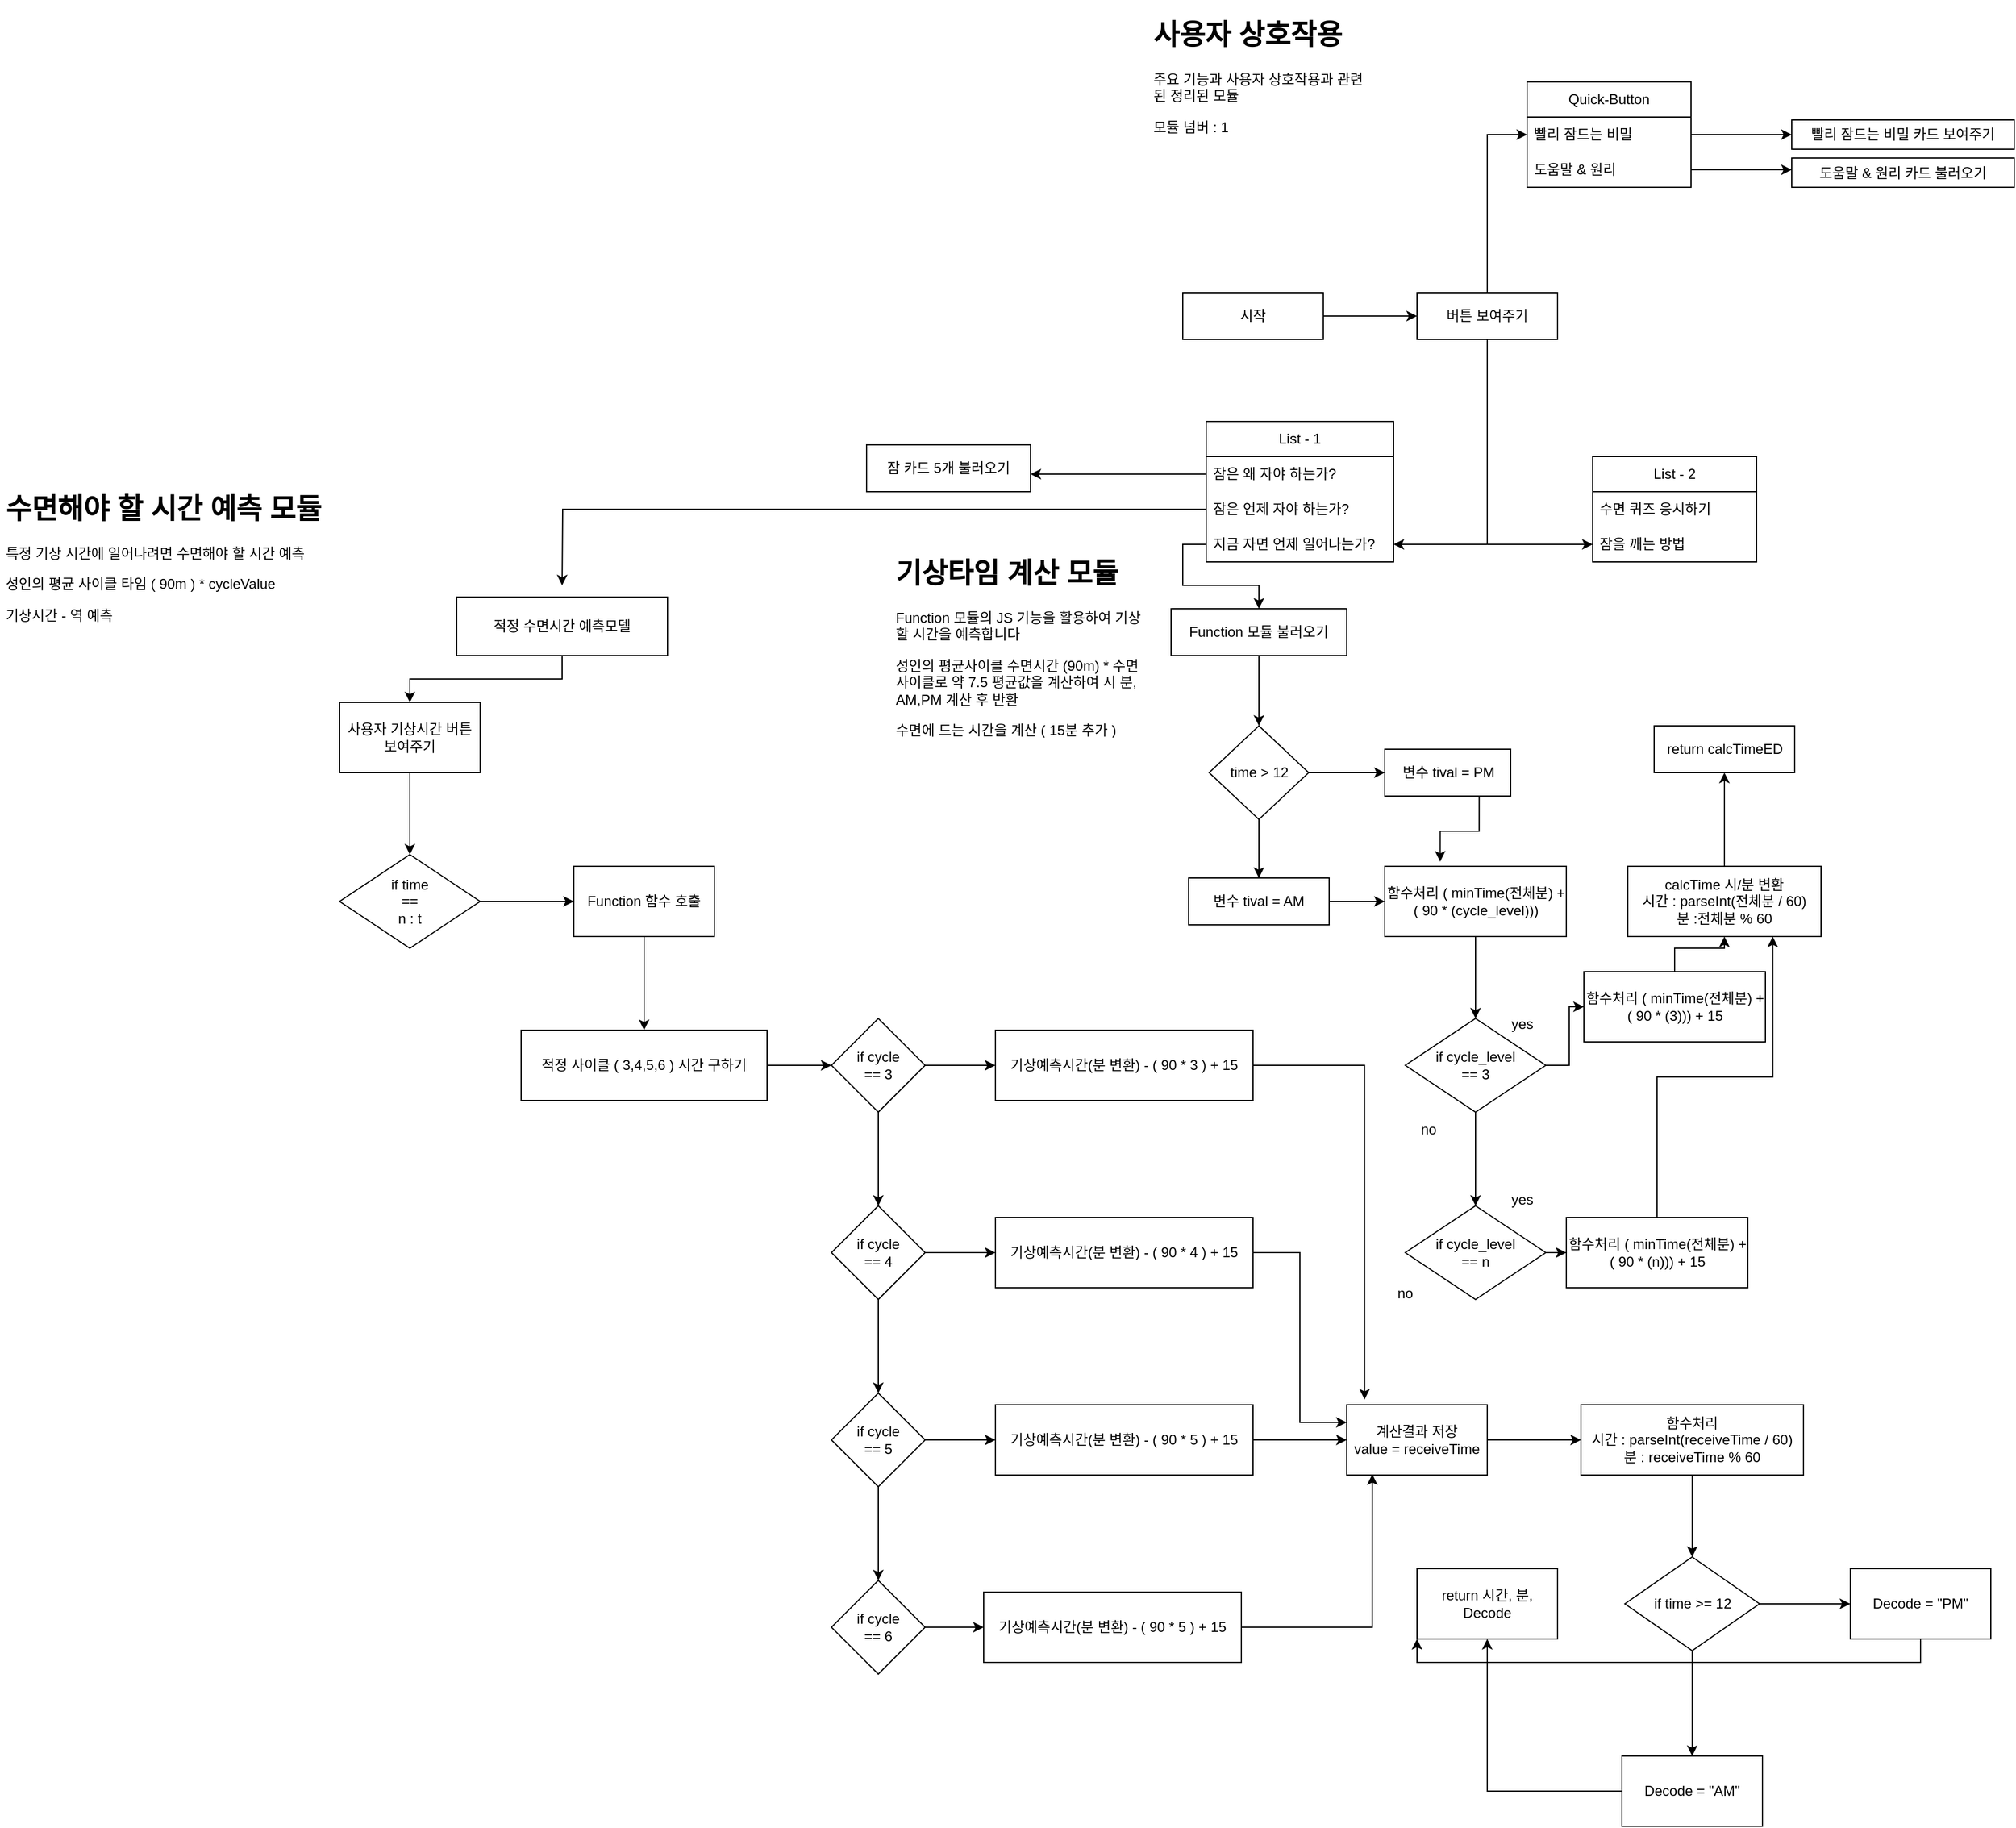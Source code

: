 <mxfile version="21.3.2" type="github">
  <diagram name="페이지-1" id="2TTsLSDMo29BazJem8WV">
    <mxGraphModel dx="3563" dy="984" grid="1" gridSize="10" guides="1" tooltips="1" connect="1" arrows="1" fold="1" page="1" pageScale="1" pageWidth="827" pageHeight="1169" math="0" shadow="0">
      <root>
        <mxCell id="0" />
        <mxCell id="1" parent="0" />
        <mxCell id="8ldgtPWpIAdvo0hesViz-1" value="&lt;h1&gt;사용자 상호작용&lt;/h1&gt;&lt;p&gt;주요 기능과 사용자 상호작용과 관련된 정리된 모듈&lt;/p&gt;&lt;p&gt;모듈 넘버 : 1&lt;/p&gt;" style="text;html=1;strokeColor=none;fillColor=none;spacing=5;spacingTop=-20;whiteSpace=wrap;overflow=hidden;rounded=0;" vertex="1" parent="1">
          <mxGeometry x="20" y="20" width="190" height="120" as="geometry" />
        </mxCell>
        <mxCell id="8ldgtPWpIAdvo0hesViz-25" value="" style="edgeStyle=orthogonalEdgeStyle;rounded=0;orthogonalLoop=1;jettySize=auto;html=1;" edge="1" parent="1" source="8ldgtPWpIAdvo0hesViz-2" target="8ldgtPWpIAdvo0hesViz-24">
          <mxGeometry relative="1" as="geometry" />
        </mxCell>
        <mxCell id="8ldgtPWpIAdvo0hesViz-2" value="시작" style="rounded=0;whiteSpace=wrap;html=1;" vertex="1" parent="1">
          <mxGeometry x="50" y="260" width="120" height="40" as="geometry" />
        </mxCell>
        <mxCell id="8ldgtPWpIAdvo0hesViz-11" value="List - 1" style="swimlane;fontStyle=0;childLayout=stackLayout;horizontal=1;startSize=30;horizontalStack=0;resizeParent=1;resizeParentMax=0;resizeLast=0;collapsible=1;marginBottom=0;whiteSpace=wrap;html=1;" vertex="1" parent="1">
          <mxGeometry x="70" y="370" width="160" height="120" as="geometry" />
        </mxCell>
        <mxCell id="8ldgtPWpIAdvo0hesViz-68" style="edgeStyle=orthogonalEdgeStyle;rounded=0;orthogonalLoop=1;jettySize=auto;html=1;exitX=0;exitY=0.5;exitDx=0;exitDy=0;" edge="1" parent="8ldgtPWpIAdvo0hesViz-11" source="8ldgtPWpIAdvo0hesViz-12">
          <mxGeometry relative="1" as="geometry">
            <mxPoint x="-150" y="45" as="targetPoint" />
          </mxGeometry>
        </mxCell>
        <mxCell id="8ldgtPWpIAdvo0hesViz-12" value="잠은 왜 자야 하는가?" style="text;strokeColor=none;fillColor=none;align=left;verticalAlign=middle;spacingLeft=4;spacingRight=4;overflow=hidden;points=[[0,0.5],[1,0.5]];portConstraint=eastwest;rotatable=0;whiteSpace=wrap;html=1;" vertex="1" parent="8ldgtPWpIAdvo0hesViz-11">
          <mxGeometry y="30" width="160" height="30" as="geometry" />
        </mxCell>
        <mxCell id="8ldgtPWpIAdvo0hesViz-70" style="edgeStyle=orthogonalEdgeStyle;rounded=0;orthogonalLoop=1;jettySize=auto;html=1;exitX=0;exitY=0.5;exitDx=0;exitDy=0;" edge="1" parent="8ldgtPWpIAdvo0hesViz-11" source="8ldgtPWpIAdvo0hesViz-13">
          <mxGeometry relative="1" as="geometry">
            <mxPoint x="-550" y="140" as="targetPoint" />
          </mxGeometry>
        </mxCell>
        <mxCell id="8ldgtPWpIAdvo0hesViz-13" value="잠은 언제 자야 하는가?" style="text;strokeColor=none;fillColor=none;align=left;verticalAlign=middle;spacingLeft=4;spacingRight=4;overflow=hidden;points=[[0,0.5],[1,0.5]];portConstraint=eastwest;rotatable=0;whiteSpace=wrap;html=1;" vertex="1" parent="8ldgtPWpIAdvo0hesViz-11">
          <mxGeometry y="60" width="160" height="30" as="geometry" />
        </mxCell>
        <mxCell id="8ldgtPWpIAdvo0hesViz-14" value="지금 자면 언제 일어나는가?" style="text;strokeColor=none;fillColor=none;align=left;verticalAlign=middle;spacingLeft=4;spacingRight=4;overflow=hidden;points=[[0,0.5],[1,0.5]];portConstraint=eastwest;rotatable=0;whiteSpace=wrap;html=1;" vertex="1" parent="8ldgtPWpIAdvo0hesViz-11">
          <mxGeometry y="90" width="160" height="30" as="geometry" />
        </mxCell>
        <mxCell id="8ldgtPWpIAdvo0hesViz-15" value="List - 2" style="swimlane;fontStyle=0;childLayout=stackLayout;horizontal=1;startSize=30;horizontalStack=0;resizeParent=1;resizeParentMax=0;resizeLast=0;collapsible=1;marginBottom=0;whiteSpace=wrap;html=1;" vertex="1" parent="1">
          <mxGeometry x="400" y="400" width="140" height="90" as="geometry" />
        </mxCell>
        <mxCell id="8ldgtPWpIAdvo0hesViz-16" value="수면 퀴즈 응시하기" style="text;strokeColor=none;fillColor=none;align=left;verticalAlign=middle;spacingLeft=4;spacingRight=4;overflow=hidden;points=[[0,0.5],[1,0.5]];portConstraint=eastwest;rotatable=0;whiteSpace=wrap;html=1;" vertex="1" parent="8ldgtPWpIAdvo0hesViz-15">
          <mxGeometry y="30" width="140" height="30" as="geometry" />
        </mxCell>
        <mxCell id="8ldgtPWpIAdvo0hesViz-17" value="잠을 깨는 방법" style="text;strokeColor=none;fillColor=none;align=left;verticalAlign=middle;spacingLeft=4;spacingRight=4;overflow=hidden;points=[[0,0.5],[1,0.5]];portConstraint=eastwest;rotatable=0;whiteSpace=wrap;html=1;" vertex="1" parent="8ldgtPWpIAdvo0hesViz-15">
          <mxGeometry y="60" width="140" height="30" as="geometry" />
        </mxCell>
        <mxCell id="8ldgtPWpIAdvo0hesViz-19" value="Quick-Button" style="swimlane;fontStyle=0;childLayout=stackLayout;horizontal=1;startSize=30;horizontalStack=0;resizeParent=1;resizeParentMax=0;resizeLast=0;collapsible=1;marginBottom=0;whiteSpace=wrap;html=1;" vertex="1" parent="1">
          <mxGeometry x="344" y="80" width="140" height="90" as="geometry" />
        </mxCell>
        <mxCell id="8ldgtPWpIAdvo0hesViz-33" style="edgeStyle=orthogonalEdgeStyle;rounded=0;orthogonalLoop=1;jettySize=auto;html=1;exitX=1;exitY=0.5;exitDx=0;exitDy=0;" edge="1" parent="8ldgtPWpIAdvo0hesViz-19" source="8ldgtPWpIAdvo0hesViz-20">
          <mxGeometry relative="1" as="geometry">
            <mxPoint x="226" y="45" as="targetPoint" />
          </mxGeometry>
        </mxCell>
        <mxCell id="8ldgtPWpIAdvo0hesViz-20" value="빨리 잠드는 비밀" style="text;strokeColor=none;fillColor=none;align=left;verticalAlign=middle;spacingLeft=4;spacingRight=4;overflow=hidden;points=[[0,0.5],[1,0.5]];portConstraint=eastwest;rotatable=0;whiteSpace=wrap;html=1;" vertex="1" parent="8ldgtPWpIAdvo0hesViz-19">
          <mxGeometry y="30" width="140" height="30" as="geometry" />
        </mxCell>
        <mxCell id="8ldgtPWpIAdvo0hesViz-34" style="edgeStyle=orthogonalEdgeStyle;rounded=0;orthogonalLoop=1;jettySize=auto;html=1;exitX=1;exitY=0.5;exitDx=0;exitDy=0;" edge="1" parent="8ldgtPWpIAdvo0hesViz-19" source="8ldgtPWpIAdvo0hesViz-21">
          <mxGeometry relative="1" as="geometry">
            <mxPoint x="226" y="75" as="targetPoint" />
          </mxGeometry>
        </mxCell>
        <mxCell id="8ldgtPWpIAdvo0hesViz-21" value="도움말 &amp;amp; 원리" style="text;strokeColor=none;fillColor=none;align=left;verticalAlign=middle;spacingLeft=4;spacingRight=4;overflow=hidden;points=[[0,0.5],[1,0.5]];portConstraint=eastwest;rotatable=0;whiteSpace=wrap;html=1;" vertex="1" parent="8ldgtPWpIAdvo0hesViz-19">
          <mxGeometry y="60" width="140" height="30" as="geometry" />
        </mxCell>
        <mxCell id="8ldgtPWpIAdvo0hesViz-26" value="" style="edgeStyle=orthogonalEdgeStyle;rounded=0;orthogonalLoop=1;jettySize=auto;html=1;" edge="1" parent="1" source="8ldgtPWpIAdvo0hesViz-24" target="8ldgtPWpIAdvo0hesViz-14">
          <mxGeometry relative="1" as="geometry" />
        </mxCell>
        <mxCell id="8ldgtPWpIAdvo0hesViz-27" value="" style="edgeStyle=orthogonalEdgeStyle;rounded=0;orthogonalLoop=1;jettySize=auto;html=1;" edge="1" parent="1" source="8ldgtPWpIAdvo0hesViz-24" target="8ldgtPWpIAdvo0hesViz-17">
          <mxGeometry relative="1" as="geometry" />
        </mxCell>
        <mxCell id="8ldgtPWpIAdvo0hesViz-28" value="" style="edgeStyle=orthogonalEdgeStyle;rounded=0;orthogonalLoop=1;jettySize=auto;html=1;" edge="1" parent="1" source="8ldgtPWpIAdvo0hesViz-24" target="8ldgtPWpIAdvo0hesViz-20">
          <mxGeometry relative="1" as="geometry" />
        </mxCell>
        <mxCell id="8ldgtPWpIAdvo0hesViz-24" value="버튼 보여주기" style="rounded=0;whiteSpace=wrap;html=1;" vertex="1" parent="1">
          <mxGeometry x="250" y="260" width="120" height="40" as="geometry" />
        </mxCell>
        <mxCell id="8ldgtPWpIAdvo0hesViz-35" value="빨리 잠드는 비밀 카드 보여주기" style="rounded=0;whiteSpace=wrap;html=1;" vertex="1" parent="1">
          <mxGeometry x="570" y="112.5" width="190" height="25" as="geometry" />
        </mxCell>
        <mxCell id="8ldgtPWpIAdvo0hesViz-36" value="도움말 &amp;amp; 원리 카드 불러오기" style="rounded=0;whiteSpace=wrap;html=1;" vertex="1" parent="1">
          <mxGeometry x="570" y="145" width="190" height="25" as="geometry" />
        </mxCell>
        <mxCell id="8ldgtPWpIAdvo0hesViz-44" value="" style="edgeStyle=orthogonalEdgeStyle;rounded=0;orthogonalLoop=1;jettySize=auto;html=1;" edge="1" parent="1" source="8ldgtPWpIAdvo0hesViz-42" target="8ldgtPWpIAdvo0hesViz-43">
          <mxGeometry relative="1" as="geometry" />
        </mxCell>
        <mxCell id="8ldgtPWpIAdvo0hesViz-42" value="Function 모듈 불러오기" style="rounded=0;whiteSpace=wrap;html=1;" vertex="1" parent="1">
          <mxGeometry x="40" y="530" width="150" height="40" as="geometry" />
        </mxCell>
        <mxCell id="8ldgtPWpIAdvo0hesViz-41" style="edgeStyle=orthogonalEdgeStyle;rounded=0;orthogonalLoop=1;jettySize=auto;html=1;exitX=0;exitY=0.5;exitDx=0;exitDy=0;" edge="1" parent="1" source="8ldgtPWpIAdvo0hesViz-14" target="8ldgtPWpIAdvo0hesViz-42">
          <mxGeometry relative="1" as="geometry">
            <mxPoint x="100" y="560.0" as="targetPoint" />
          </mxGeometry>
        </mxCell>
        <mxCell id="8ldgtPWpIAdvo0hesViz-46" value="" style="edgeStyle=orthogonalEdgeStyle;rounded=0;orthogonalLoop=1;jettySize=auto;html=1;" edge="1" parent="1" source="8ldgtPWpIAdvo0hesViz-43" target="8ldgtPWpIAdvo0hesViz-45">
          <mxGeometry relative="1" as="geometry" />
        </mxCell>
        <mxCell id="8ldgtPWpIAdvo0hesViz-48" value="" style="edgeStyle=orthogonalEdgeStyle;rounded=0;orthogonalLoop=1;jettySize=auto;html=1;" edge="1" parent="1" source="8ldgtPWpIAdvo0hesViz-43" target="8ldgtPWpIAdvo0hesViz-47">
          <mxGeometry relative="1" as="geometry" />
        </mxCell>
        <mxCell id="8ldgtPWpIAdvo0hesViz-43" value="time &amp;gt; 12" style="rhombus;whiteSpace=wrap;html=1;rounded=0;" vertex="1" parent="1">
          <mxGeometry x="72.5" y="630" width="85" height="80" as="geometry" />
        </mxCell>
        <mxCell id="8ldgtPWpIAdvo0hesViz-51" style="edgeStyle=orthogonalEdgeStyle;rounded=0;orthogonalLoop=1;jettySize=auto;html=1;exitX=0.75;exitY=1;exitDx=0;exitDy=0;entryX=0.305;entryY=-0.067;entryDx=0;entryDy=0;entryPerimeter=0;" edge="1" parent="1" source="8ldgtPWpIAdvo0hesViz-45" target="8ldgtPWpIAdvo0hesViz-49">
          <mxGeometry relative="1" as="geometry" />
        </mxCell>
        <mxCell id="8ldgtPWpIAdvo0hesViz-45" value="변수 tival = PM" style="whiteSpace=wrap;html=1;rounded=0;" vertex="1" parent="1">
          <mxGeometry x="222.5" y="650" width="107.5" height="40" as="geometry" />
        </mxCell>
        <mxCell id="8ldgtPWpIAdvo0hesViz-50" value="" style="edgeStyle=orthogonalEdgeStyle;rounded=0;orthogonalLoop=1;jettySize=auto;html=1;" edge="1" parent="1" source="8ldgtPWpIAdvo0hesViz-47" target="8ldgtPWpIAdvo0hesViz-49">
          <mxGeometry relative="1" as="geometry" />
        </mxCell>
        <mxCell id="8ldgtPWpIAdvo0hesViz-47" value="변수 tival = AM" style="whiteSpace=wrap;html=1;rounded=0;" vertex="1" parent="1">
          <mxGeometry x="55" y="760" width="120" height="40" as="geometry" />
        </mxCell>
        <mxCell id="8ldgtPWpIAdvo0hesViz-57" value="" style="edgeStyle=orthogonalEdgeStyle;rounded=0;orthogonalLoop=1;jettySize=auto;html=1;" edge="1" parent="1" source="8ldgtPWpIAdvo0hesViz-49" target="8ldgtPWpIAdvo0hesViz-56">
          <mxGeometry relative="1" as="geometry" />
        </mxCell>
        <mxCell id="8ldgtPWpIAdvo0hesViz-49" value="함수처리 ( minTime(전체분) + ( 90 * (cycle_level)))" style="whiteSpace=wrap;html=1;rounded=0;" vertex="1" parent="1">
          <mxGeometry x="222.5" y="750" width="155" height="60" as="geometry" />
        </mxCell>
        <mxCell id="8ldgtPWpIAdvo0hesViz-55" value="" style="edgeStyle=orthogonalEdgeStyle;rounded=0;orthogonalLoop=1;jettySize=auto;html=1;" edge="1" parent="1" source="8ldgtPWpIAdvo0hesViz-52" target="8ldgtPWpIAdvo0hesViz-54">
          <mxGeometry relative="1" as="geometry" />
        </mxCell>
        <mxCell id="8ldgtPWpIAdvo0hesViz-52" value="calcTime 시/분 변환&lt;br&gt;시간 : parseInt(전체분 / 60)&lt;br&gt;분 :전체분 % 60" style="whiteSpace=wrap;html=1;rounded=0;" vertex="1" parent="1">
          <mxGeometry x="430" y="750" width="165" height="60" as="geometry" />
        </mxCell>
        <mxCell id="8ldgtPWpIAdvo0hesViz-54" value="return calcTimeED" style="whiteSpace=wrap;html=1;rounded=0;" vertex="1" parent="1">
          <mxGeometry x="452.5" y="630" width="120" height="40" as="geometry" />
        </mxCell>
        <mxCell id="8ldgtPWpIAdvo0hesViz-59" value="" style="edgeStyle=orthogonalEdgeStyle;rounded=0;orthogonalLoop=1;jettySize=auto;html=1;" edge="1" parent="1" source="8ldgtPWpIAdvo0hesViz-56" target="8ldgtPWpIAdvo0hesViz-58">
          <mxGeometry relative="1" as="geometry" />
        </mxCell>
        <mxCell id="8ldgtPWpIAdvo0hesViz-61" value="" style="edgeStyle=orthogonalEdgeStyle;rounded=0;orthogonalLoop=1;jettySize=auto;html=1;" edge="1" parent="1" source="8ldgtPWpIAdvo0hesViz-56" target="8ldgtPWpIAdvo0hesViz-60">
          <mxGeometry relative="1" as="geometry" />
        </mxCell>
        <mxCell id="8ldgtPWpIAdvo0hesViz-56" value="if cycle_level&lt;br&gt;== 3" style="rhombus;whiteSpace=wrap;html=1;rounded=0;" vertex="1" parent="1">
          <mxGeometry x="240" y="880" width="120" height="80" as="geometry" />
        </mxCell>
        <mxCell id="8ldgtPWpIAdvo0hesViz-64" value="" style="edgeStyle=orthogonalEdgeStyle;rounded=0;orthogonalLoop=1;jettySize=auto;html=1;" edge="1" parent="1" source="8ldgtPWpIAdvo0hesViz-58" target="8ldgtPWpIAdvo0hesViz-52">
          <mxGeometry relative="1" as="geometry" />
        </mxCell>
        <mxCell id="8ldgtPWpIAdvo0hesViz-58" value="함수처리 ( minTime(전체분) + ( 90 * (3))) + 15" style="whiteSpace=wrap;html=1;rounded=0;" vertex="1" parent="1">
          <mxGeometry x="392.5" y="840" width="155" height="60" as="geometry" />
        </mxCell>
        <mxCell id="8ldgtPWpIAdvo0hesViz-63" value="" style="edgeStyle=orthogonalEdgeStyle;rounded=0;orthogonalLoop=1;jettySize=auto;html=1;" edge="1" parent="1" source="8ldgtPWpIAdvo0hesViz-60" target="8ldgtPWpIAdvo0hesViz-62">
          <mxGeometry relative="1" as="geometry" />
        </mxCell>
        <mxCell id="8ldgtPWpIAdvo0hesViz-60" value="if cycle_level&lt;br&gt;== n" style="rhombus;whiteSpace=wrap;html=1;rounded=0;" vertex="1" parent="1">
          <mxGeometry x="240" y="1040" width="120" height="80" as="geometry" />
        </mxCell>
        <mxCell id="8ldgtPWpIAdvo0hesViz-65" style="edgeStyle=orthogonalEdgeStyle;rounded=0;orthogonalLoop=1;jettySize=auto;html=1;exitX=0.5;exitY=0;exitDx=0;exitDy=0;entryX=0.75;entryY=1;entryDx=0;entryDy=0;" edge="1" parent="1" source="8ldgtPWpIAdvo0hesViz-62" target="8ldgtPWpIAdvo0hesViz-52">
          <mxGeometry relative="1" as="geometry" />
        </mxCell>
        <mxCell id="8ldgtPWpIAdvo0hesViz-62" value="함수처리 ( minTime(전체분) + ( 90 * (n))) + 15" style="whiteSpace=wrap;html=1;rounded=0;" vertex="1" parent="1">
          <mxGeometry x="377.5" y="1050" width="155" height="60" as="geometry" />
        </mxCell>
        <mxCell id="8ldgtPWpIAdvo0hesViz-66" value="&lt;h1&gt;기상타임 계산 모듈&lt;/h1&gt;&lt;p&gt;Function 모듈의 JS 기능을 활용하여 기상할 시간을 예측합니다&lt;/p&gt;&lt;p&gt;성인의 평균사이클 수면시간 (90m) * 수면 사이클로 약 7.5 평균값을 계산하여 시 분, AM,PM 계산 후 반환&lt;/p&gt;&lt;p&gt;수면에 드는 시간을 계산 ( 15분 추가 )&lt;/p&gt;" style="text;html=1;strokeColor=none;fillColor=none;spacing=5;spacingTop=-20;whiteSpace=wrap;overflow=hidden;rounded=0;" vertex="1" parent="1">
          <mxGeometry x="-200" y="480" width="220" height="160" as="geometry" />
        </mxCell>
        <mxCell id="8ldgtPWpIAdvo0hesViz-69" value="잠 카드 5개 불러오기" style="rounded=0;whiteSpace=wrap;html=1;" vertex="1" parent="1">
          <mxGeometry x="-220" y="390" width="140" height="40" as="geometry" />
        </mxCell>
        <mxCell id="8ldgtPWpIAdvo0hesViz-73" value="" style="edgeStyle=orthogonalEdgeStyle;rounded=0;orthogonalLoop=1;jettySize=auto;html=1;" edge="1" parent="1" source="8ldgtPWpIAdvo0hesViz-71" target="8ldgtPWpIAdvo0hesViz-72">
          <mxGeometry relative="1" as="geometry" />
        </mxCell>
        <mxCell id="8ldgtPWpIAdvo0hesViz-71" value="적정 수면시간 예측모델" style="rounded=0;whiteSpace=wrap;html=1;" vertex="1" parent="1">
          <mxGeometry x="-570" y="520" width="180" height="50" as="geometry" />
        </mxCell>
        <mxCell id="8ldgtPWpIAdvo0hesViz-75" value="" style="edgeStyle=orthogonalEdgeStyle;rounded=0;orthogonalLoop=1;jettySize=auto;html=1;" edge="1" parent="1" source="8ldgtPWpIAdvo0hesViz-72" target="8ldgtPWpIAdvo0hesViz-74">
          <mxGeometry relative="1" as="geometry" />
        </mxCell>
        <mxCell id="8ldgtPWpIAdvo0hesViz-72" value="사용자 기상시간 버튼 보여주기" style="rounded=0;whiteSpace=wrap;html=1;" vertex="1" parent="1">
          <mxGeometry x="-670" y="610" width="120" height="60" as="geometry" />
        </mxCell>
        <mxCell id="8ldgtPWpIAdvo0hesViz-81" value="" style="edgeStyle=orthogonalEdgeStyle;rounded=0;orthogonalLoop=1;jettySize=auto;html=1;" edge="1" parent="1" source="8ldgtPWpIAdvo0hesViz-74" target="8ldgtPWpIAdvo0hesViz-80">
          <mxGeometry relative="1" as="geometry" />
        </mxCell>
        <mxCell id="8ldgtPWpIAdvo0hesViz-74" value="if time&lt;br&gt;==&lt;br&gt;n : t" style="rhombus;whiteSpace=wrap;html=1;rounded=0;" vertex="1" parent="1">
          <mxGeometry x="-670" y="740" width="120" height="80" as="geometry" />
        </mxCell>
        <mxCell id="8ldgtPWpIAdvo0hesViz-76" value="yes" style="text;html=1;strokeColor=none;fillColor=none;align=center;verticalAlign=middle;whiteSpace=wrap;rounded=0;" vertex="1" parent="1">
          <mxGeometry x="310" y="870" width="60" height="30" as="geometry" />
        </mxCell>
        <mxCell id="8ldgtPWpIAdvo0hesViz-77" value="no" style="text;html=1;strokeColor=none;fillColor=none;align=center;verticalAlign=middle;whiteSpace=wrap;rounded=0;" vertex="1" parent="1">
          <mxGeometry x="230" y="960" width="60" height="30" as="geometry" />
        </mxCell>
        <mxCell id="8ldgtPWpIAdvo0hesViz-78" value="yes" style="text;html=1;strokeColor=none;fillColor=none;align=center;verticalAlign=middle;whiteSpace=wrap;rounded=0;" vertex="1" parent="1">
          <mxGeometry x="310" y="1020" width="60" height="30" as="geometry" />
        </mxCell>
        <mxCell id="8ldgtPWpIAdvo0hesViz-79" value="no" style="text;html=1;strokeColor=none;fillColor=none;align=center;verticalAlign=middle;whiteSpace=wrap;rounded=0;" vertex="1" parent="1">
          <mxGeometry x="210" y="1100" width="60" height="30" as="geometry" />
        </mxCell>
        <mxCell id="8ldgtPWpIAdvo0hesViz-83" value="" style="edgeStyle=orthogonalEdgeStyle;rounded=0;orthogonalLoop=1;jettySize=auto;html=1;" edge="1" parent="1" source="8ldgtPWpIAdvo0hesViz-80" target="8ldgtPWpIAdvo0hesViz-82">
          <mxGeometry relative="1" as="geometry" />
        </mxCell>
        <mxCell id="8ldgtPWpIAdvo0hesViz-80" value="Function 함수 호출" style="whiteSpace=wrap;html=1;rounded=0;" vertex="1" parent="1">
          <mxGeometry x="-470" y="750" width="120" height="60" as="geometry" />
        </mxCell>
        <mxCell id="8ldgtPWpIAdvo0hesViz-85" value="" style="edgeStyle=orthogonalEdgeStyle;rounded=0;orthogonalLoop=1;jettySize=auto;html=1;" edge="1" parent="1" source="8ldgtPWpIAdvo0hesViz-82" target="8ldgtPWpIAdvo0hesViz-84">
          <mxGeometry relative="1" as="geometry" />
        </mxCell>
        <mxCell id="8ldgtPWpIAdvo0hesViz-82" value="적정 사이클 ( 3,4,5,6 ) 시간 구하기" style="whiteSpace=wrap;html=1;rounded=0;" vertex="1" parent="1">
          <mxGeometry x="-515" y="890" width="210" height="60" as="geometry" />
        </mxCell>
        <mxCell id="8ldgtPWpIAdvo0hesViz-87" value="" style="edgeStyle=orthogonalEdgeStyle;rounded=0;orthogonalLoop=1;jettySize=auto;html=1;" edge="1" parent="1" source="8ldgtPWpIAdvo0hesViz-84" target="8ldgtPWpIAdvo0hesViz-86">
          <mxGeometry relative="1" as="geometry" />
        </mxCell>
        <mxCell id="8ldgtPWpIAdvo0hesViz-93" value="" style="edgeStyle=orthogonalEdgeStyle;rounded=0;orthogonalLoop=1;jettySize=auto;html=1;" edge="1" parent="1" source="8ldgtPWpIAdvo0hesViz-84" target="8ldgtPWpIAdvo0hesViz-92">
          <mxGeometry relative="1" as="geometry" />
        </mxCell>
        <mxCell id="8ldgtPWpIAdvo0hesViz-84" value="if cycle&lt;br&gt;== 3" style="rhombus;whiteSpace=wrap;html=1;rounded=0;" vertex="1" parent="1">
          <mxGeometry x="-250" y="880" width="80" height="80" as="geometry" />
        </mxCell>
        <mxCell id="8ldgtPWpIAdvo0hesViz-89" value="" style="edgeStyle=orthogonalEdgeStyle;rounded=0;orthogonalLoop=1;jettySize=auto;html=1;" edge="1" parent="1" source="8ldgtPWpIAdvo0hesViz-86" target="8ldgtPWpIAdvo0hesViz-88">
          <mxGeometry relative="1" as="geometry" />
        </mxCell>
        <mxCell id="8ldgtPWpIAdvo0hesViz-95" value="" style="edgeStyle=orthogonalEdgeStyle;rounded=0;orthogonalLoop=1;jettySize=auto;html=1;" edge="1" parent="1" source="8ldgtPWpIAdvo0hesViz-86" target="8ldgtPWpIAdvo0hesViz-94">
          <mxGeometry relative="1" as="geometry" />
        </mxCell>
        <mxCell id="8ldgtPWpIAdvo0hesViz-86" value="if cycle&lt;br&gt;== 4" style="rhombus;whiteSpace=wrap;html=1;rounded=0;" vertex="1" parent="1">
          <mxGeometry x="-250" y="1040" width="80" height="80" as="geometry" />
        </mxCell>
        <mxCell id="8ldgtPWpIAdvo0hesViz-91" value="" style="edgeStyle=orthogonalEdgeStyle;rounded=0;orthogonalLoop=1;jettySize=auto;html=1;" edge="1" parent="1" source="8ldgtPWpIAdvo0hesViz-88" target="8ldgtPWpIAdvo0hesViz-90">
          <mxGeometry relative="1" as="geometry" />
        </mxCell>
        <mxCell id="8ldgtPWpIAdvo0hesViz-97" value="" style="edgeStyle=orthogonalEdgeStyle;rounded=0;orthogonalLoop=1;jettySize=auto;html=1;" edge="1" parent="1" source="8ldgtPWpIAdvo0hesViz-88" target="8ldgtPWpIAdvo0hesViz-96">
          <mxGeometry relative="1" as="geometry" />
        </mxCell>
        <mxCell id="8ldgtPWpIAdvo0hesViz-88" value="if cycle&lt;br&gt;== 5" style="rhombus;whiteSpace=wrap;html=1;rounded=0;" vertex="1" parent="1">
          <mxGeometry x="-250" y="1200" width="80" height="80" as="geometry" />
        </mxCell>
        <mxCell id="8ldgtPWpIAdvo0hesViz-99" value="" style="edgeStyle=orthogonalEdgeStyle;rounded=0;orthogonalLoop=1;jettySize=auto;html=1;" edge="1" parent="1" source="8ldgtPWpIAdvo0hesViz-90" target="8ldgtPWpIAdvo0hesViz-98">
          <mxGeometry relative="1" as="geometry" />
        </mxCell>
        <mxCell id="8ldgtPWpIAdvo0hesViz-90" value="if cycle&lt;br&gt;== 6" style="rhombus;whiteSpace=wrap;html=1;rounded=0;" vertex="1" parent="1">
          <mxGeometry x="-250" y="1360" width="80" height="80" as="geometry" />
        </mxCell>
        <mxCell id="8ldgtPWpIAdvo0hesViz-101" style="edgeStyle=orthogonalEdgeStyle;rounded=0;orthogonalLoop=1;jettySize=auto;html=1;exitX=1;exitY=0.5;exitDx=0;exitDy=0;entryX=0.127;entryY=-0.076;entryDx=0;entryDy=0;entryPerimeter=0;" edge="1" parent="1" source="8ldgtPWpIAdvo0hesViz-92" target="8ldgtPWpIAdvo0hesViz-100">
          <mxGeometry relative="1" as="geometry" />
        </mxCell>
        <mxCell id="8ldgtPWpIAdvo0hesViz-92" value="기상예측시간(분 변환) - ( 90 * 3 ) + 15" style="whiteSpace=wrap;html=1;rounded=0;" vertex="1" parent="1">
          <mxGeometry x="-110" y="890" width="220" height="60" as="geometry" />
        </mxCell>
        <mxCell id="8ldgtPWpIAdvo0hesViz-102" style="edgeStyle=orthogonalEdgeStyle;rounded=0;orthogonalLoop=1;jettySize=auto;html=1;exitX=1;exitY=0.5;exitDx=0;exitDy=0;entryX=0;entryY=0.25;entryDx=0;entryDy=0;" edge="1" parent="1" source="8ldgtPWpIAdvo0hesViz-94" target="8ldgtPWpIAdvo0hesViz-100">
          <mxGeometry relative="1" as="geometry" />
        </mxCell>
        <mxCell id="8ldgtPWpIAdvo0hesViz-94" value="기상예측시간(분 변환) - ( 90 * 4 ) + 15" style="whiteSpace=wrap;html=1;rounded=0;" vertex="1" parent="1">
          <mxGeometry x="-110" y="1050" width="220" height="60" as="geometry" />
        </mxCell>
        <mxCell id="8ldgtPWpIAdvo0hesViz-103" style="edgeStyle=orthogonalEdgeStyle;rounded=0;orthogonalLoop=1;jettySize=auto;html=1;exitX=1;exitY=0.5;exitDx=0;exitDy=0;" edge="1" parent="1" source="8ldgtPWpIAdvo0hesViz-96" target="8ldgtPWpIAdvo0hesViz-100">
          <mxGeometry relative="1" as="geometry" />
        </mxCell>
        <mxCell id="8ldgtPWpIAdvo0hesViz-96" value="기상예측시간(분 변환) - ( 90 * 5 ) + 15" style="whiteSpace=wrap;html=1;rounded=0;" vertex="1" parent="1">
          <mxGeometry x="-110" y="1210" width="220" height="60" as="geometry" />
        </mxCell>
        <mxCell id="8ldgtPWpIAdvo0hesViz-104" style="edgeStyle=orthogonalEdgeStyle;rounded=0;orthogonalLoop=1;jettySize=auto;html=1;exitX=1;exitY=0.5;exitDx=0;exitDy=0;entryX=0.182;entryY=0.99;entryDx=0;entryDy=0;entryPerimeter=0;" edge="1" parent="1" source="8ldgtPWpIAdvo0hesViz-98" target="8ldgtPWpIAdvo0hesViz-100">
          <mxGeometry relative="1" as="geometry" />
        </mxCell>
        <mxCell id="8ldgtPWpIAdvo0hesViz-98" value="기상예측시간(분 변환) - ( 90 * 5 ) + 15" style="whiteSpace=wrap;html=1;rounded=0;" vertex="1" parent="1">
          <mxGeometry x="-120" y="1370" width="220" height="60" as="geometry" />
        </mxCell>
        <mxCell id="8ldgtPWpIAdvo0hesViz-106" value="" style="edgeStyle=orthogonalEdgeStyle;rounded=0;orthogonalLoop=1;jettySize=auto;html=1;" edge="1" parent="1" source="8ldgtPWpIAdvo0hesViz-100" target="8ldgtPWpIAdvo0hesViz-105">
          <mxGeometry relative="1" as="geometry" />
        </mxCell>
        <mxCell id="8ldgtPWpIAdvo0hesViz-100" value="계산결과 저장&lt;br&gt;value = receiveTime" style="rounded=0;whiteSpace=wrap;html=1;" vertex="1" parent="1">
          <mxGeometry x="190" y="1210" width="120" height="60" as="geometry" />
        </mxCell>
        <mxCell id="8ldgtPWpIAdvo0hesViz-112" value="" style="edgeStyle=orthogonalEdgeStyle;rounded=0;orthogonalLoop=1;jettySize=auto;html=1;" edge="1" parent="1" source="8ldgtPWpIAdvo0hesViz-105" target="8ldgtPWpIAdvo0hesViz-111">
          <mxGeometry relative="1" as="geometry" />
        </mxCell>
        <mxCell id="8ldgtPWpIAdvo0hesViz-105" value="함수처리&lt;br&gt;시간 : parseInt(receiveTime / 60)&lt;br&gt;분 : receiveTime % 60" style="whiteSpace=wrap;html=1;rounded=0;" vertex="1" parent="1">
          <mxGeometry x="390" y="1210" width="190" height="60" as="geometry" />
        </mxCell>
        <mxCell id="8ldgtPWpIAdvo0hesViz-107" value="return 시간, 분, Decode" style="whiteSpace=wrap;html=1;rounded=0;" vertex="1" parent="1">
          <mxGeometry x="250" y="1350" width="120" height="60" as="geometry" />
        </mxCell>
        <mxCell id="8ldgtPWpIAdvo0hesViz-109" value="&lt;h1&gt;수면해야 할 시간 예측 모듈&lt;/h1&gt;&lt;p&gt;특정 기상 시간에 일어나려면 수면해야 할 시간 예측&lt;/p&gt;&lt;p&gt;성인의 평균 사이클 타임 ( 90m ) * cycleValue&lt;/p&gt;&lt;p&gt;기상시간 - 역 예측&amp;nbsp;&lt;/p&gt;" style="text;html=1;strokeColor=none;fillColor=none;spacing=5;spacingTop=-20;whiteSpace=wrap;overflow=hidden;rounded=0;" vertex="1" parent="1">
          <mxGeometry x="-960" y="425" width="310" height="135" as="geometry" />
        </mxCell>
        <mxCell id="8ldgtPWpIAdvo0hesViz-114" value="" style="edgeStyle=orthogonalEdgeStyle;rounded=0;orthogonalLoop=1;jettySize=auto;html=1;" edge="1" parent="1" source="8ldgtPWpIAdvo0hesViz-111" target="8ldgtPWpIAdvo0hesViz-113">
          <mxGeometry relative="1" as="geometry" />
        </mxCell>
        <mxCell id="8ldgtPWpIAdvo0hesViz-116" value="" style="edgeStyle=orthogonalEdgeStyle;rounded=0;orthogonalLoop=1;jettySize=auto;html=1;" edge="1" parent="1" source="8ldgtPWpIAdvo0hesViz-111" target="8ldgtPWpIAdvo0hesViz-115">
          <mxGeometry relative="1" as="geometry" />
        </mxCell>
        <mxCell id="8ldgtPWpIAdvo0hesViz-111" value="if time &amp;gt;= 12" style="rhombus;whiteSpace=wrap;html=1;rounded=0;" vertex="1" parent="1">
          <mxGeometry x="427.5" y="1340" width="115" height="80" as="geometry" />
        </mxCell>
        <mxCell id="8ldgtPWpIAdvo0hesViz-118" style="edgeStyle=orthogonalEdgeStyle;rounded=0;orthogonalLoop=1;jettySize=auto;html=1;exitX=0.5;exitY=1;exitDx=0;exitDy=0;entryX=0;entryY=1;entryDx=0;entryDy=0;" edge="1" parent="1" source="8ldgtPWpIAdvo0hesViz-113" target="8ldgtPWpIAdvo0hesViz-107">
          <mxGeometry relative="1" as="geometry" />
        </mxCell>
        <mxCell id="8ldgtPWpIAdvo0hesViz-113" value="Decode = &quot;PM&quot;" style="whiteSpace=wrap;html=1;rounded=0;" vertex="1" parent="1">
          <mxGeometry x="620" y="1350" width="120" height="60" as="geometry" />
        </mxCell>
        <mxCell id="8ldgtPWpIAdvo0hesViz-117" style="edgeStyle=orthogonalEdgeStyle;rounded=0;orthogonalLoop=1;jettySize=auto;html=1;exitX=0;exitY=0.5;exitDx=0;exitDy=0;" edge="1" parent="1" source="8ldgtPWpIAdvo0hesViz-115" target="8ldgtPWpIAdvo0hesViz-107">
          <mxGeometry relative="1" as="geometry" />
        </mxCell>
        <mxCell id="8ldgtPWpIAdvo0hesViz-115" value="Decode = &quot;AM&quot;" style="whiteSpace=wrap;html=1;rounded=0;" vertex="1" parent="1">
          <mxGeometry x="425" y="1510" width="120" height="60" as="geometry" />
        </mxCell>
      </root>
    </mxGraphModel>
  </diagram>
</mxfile>
